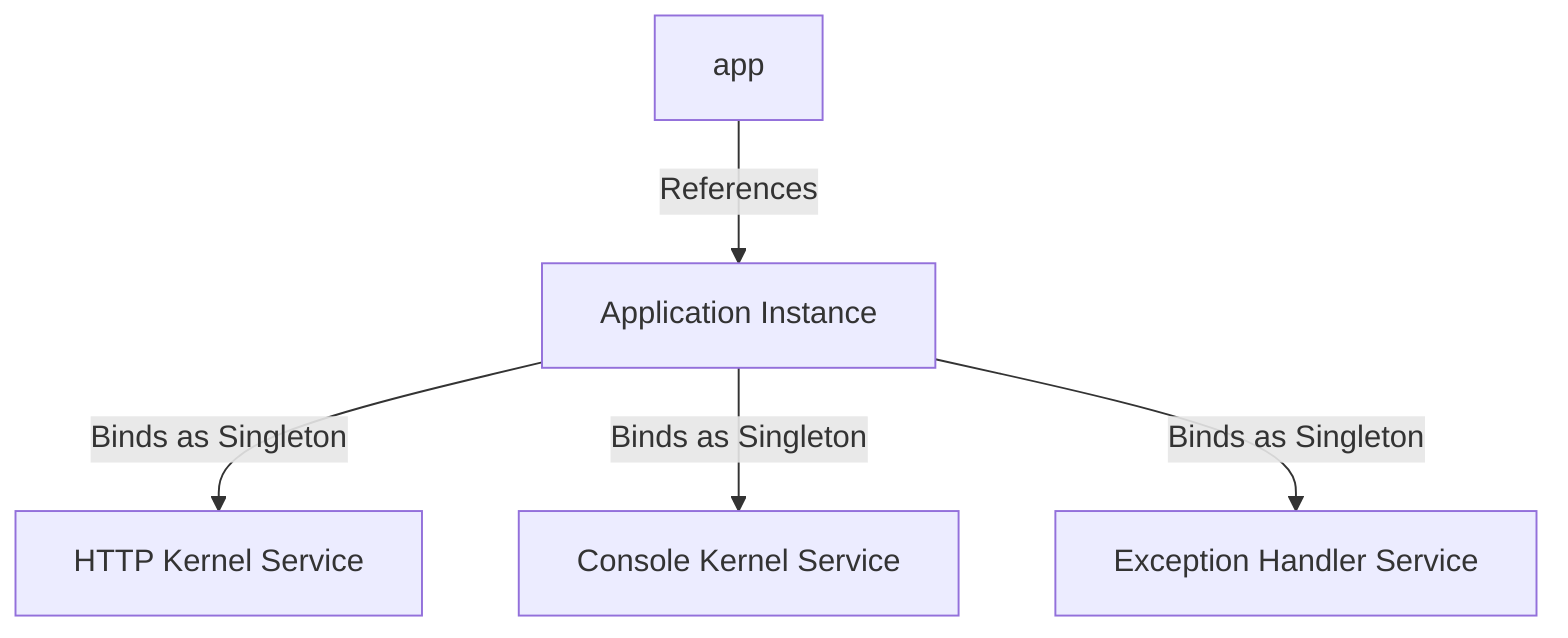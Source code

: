 graph TB
  app_php["app"] -- "References" --> app["Application Instance"]
  app -- "Binds as Singleton" --> http_kernel["HTTP Kernel Service"]
  app -- "Binds as Singleton" --> console_kernel["Console Kernel Service"]
  app -- "Binds as Singleton" --> exception_handler["Exception Handler Service"]